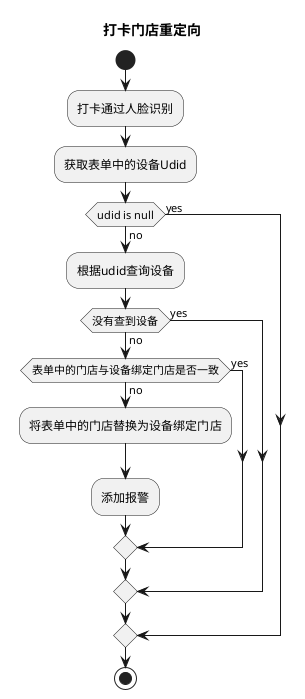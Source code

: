 #打卡门店重定向

       @startuml

       title 打卡门店重定向

       start

       :打卡通过人脸识别;

       :获取表单中的设备Udid;

       if(udid is null)then(no)
           :根据udid查询设备;
           if(没有查到设备)then(no)
               if(表单中的门店与设备绑定门店是否一致)then(no)
                   :将表单中的门店替换为设备绑定门店;
                   :添加报警;
               else(yes)
               endif
           else(yes)
           endif
       else(yes)
       endif

       stop
       @enduml